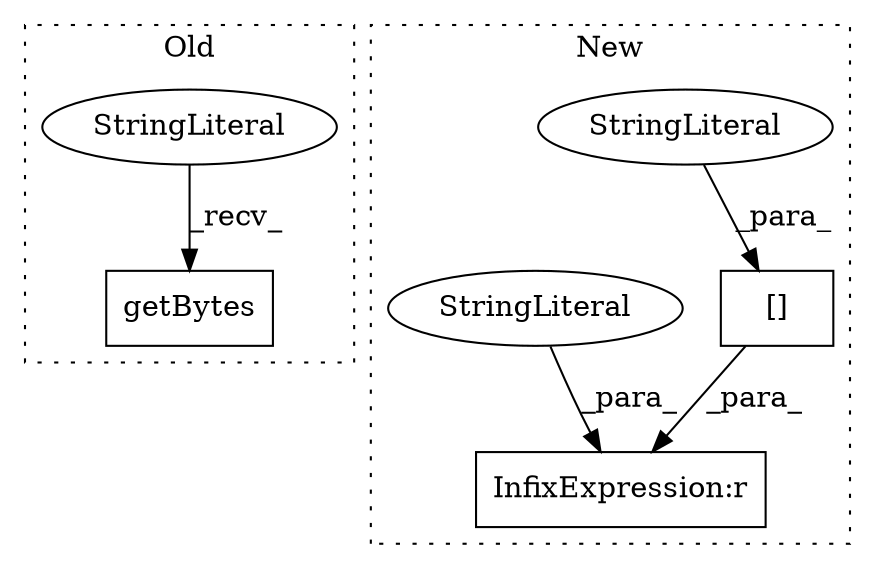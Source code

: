digraph G {
subgraph cluster0 {
1 [label="getBytes" a="32" s="2892" l="10" shape="box"];
3 [label="StringLiteral" a="45" s="2840" l="51" shape="ellipse"];
label = "Old";
style="dotted";
}
subgraph cluster1 {
2 [label="[]" a="2" s="2797,2817" l="5,1" shape="box"];
4 [label="StringLiteral" a="45" s="2802" l="15" shape="ellipse"];
5 [label="InfixExpression:r" a="27" s="2818" l="4" shape="box"];
6 [label="StringLiteral" a="45" s="2822" l="2" shape="ellipse"];
label = "New";
style="dotted";
}
2 -> 5 [label="_para_"];
3 -> 1 [label="_recv_"];
4 -> 2 [label="_para_"];
6 -> 5 [label="_para_"];
}